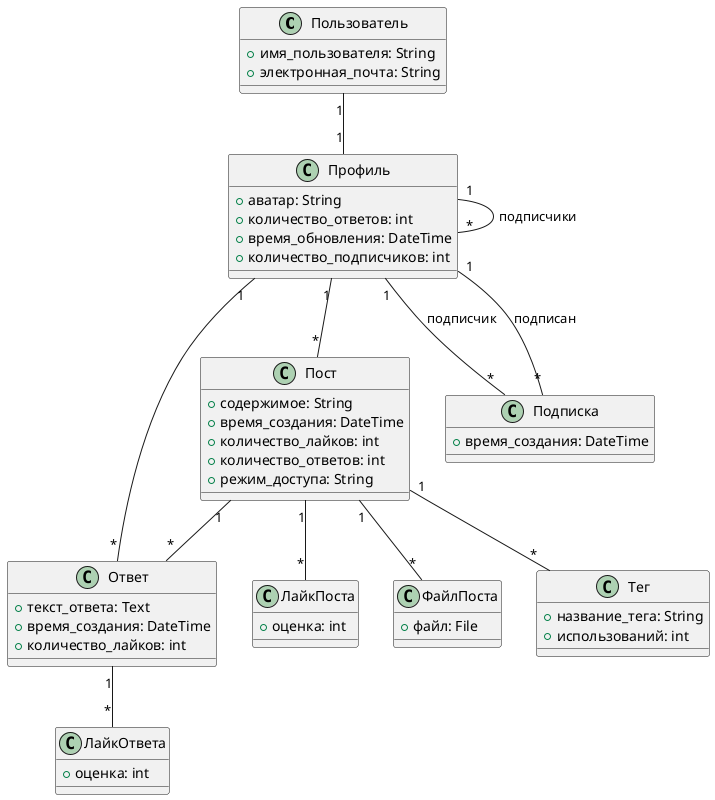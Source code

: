 
@startuml
class Пользователь {
    +имя_пользователя: String
    +электронная_почта: String
}

class Профиль {
    +аватар: String
    +количество_ответов: int
    +время_обновления: DateTime
    +количество_подписчиков: int
}

class Тег {
    +название_тега: String
    +использований: int
}

class Пост {
    +содержимое: String
    +время_создания: DateTime
    +количество_лайков: int
    +количество_ответов: int
    +режим_доступа: String
}

class Ответ {
    +текст_ответа: Text
    +время_создания: DateTime
    +количество_лайков: int
}

class ЛайкПоста {
    +оценка: int
}

class ЛайкОтвета {
    +оценка: int
}

class Подписка {
    +время_создания: DateTime
}

class ФайлПоста {
    +файл: File
}

Пользователь "1" -- "1" Профиль
Профиль "1" -- "*" Пост
Профиль "1" -- "*" Ответ
Профиль "1" -- "*" Профиль : подписчики
Пост "1" -- "*" Ответ
Пост "1" -- "*" ЛайкПоста
Ответ "1" -- "*" ЛайкОтвета
Пост "1" -- "*" Тег
Пост "1" -- "*" ФайлПоста
Профиль "1" -- "*" Подписка : подписчик
Профиль "1" -- "*" Подписка : подписан
@enduml
